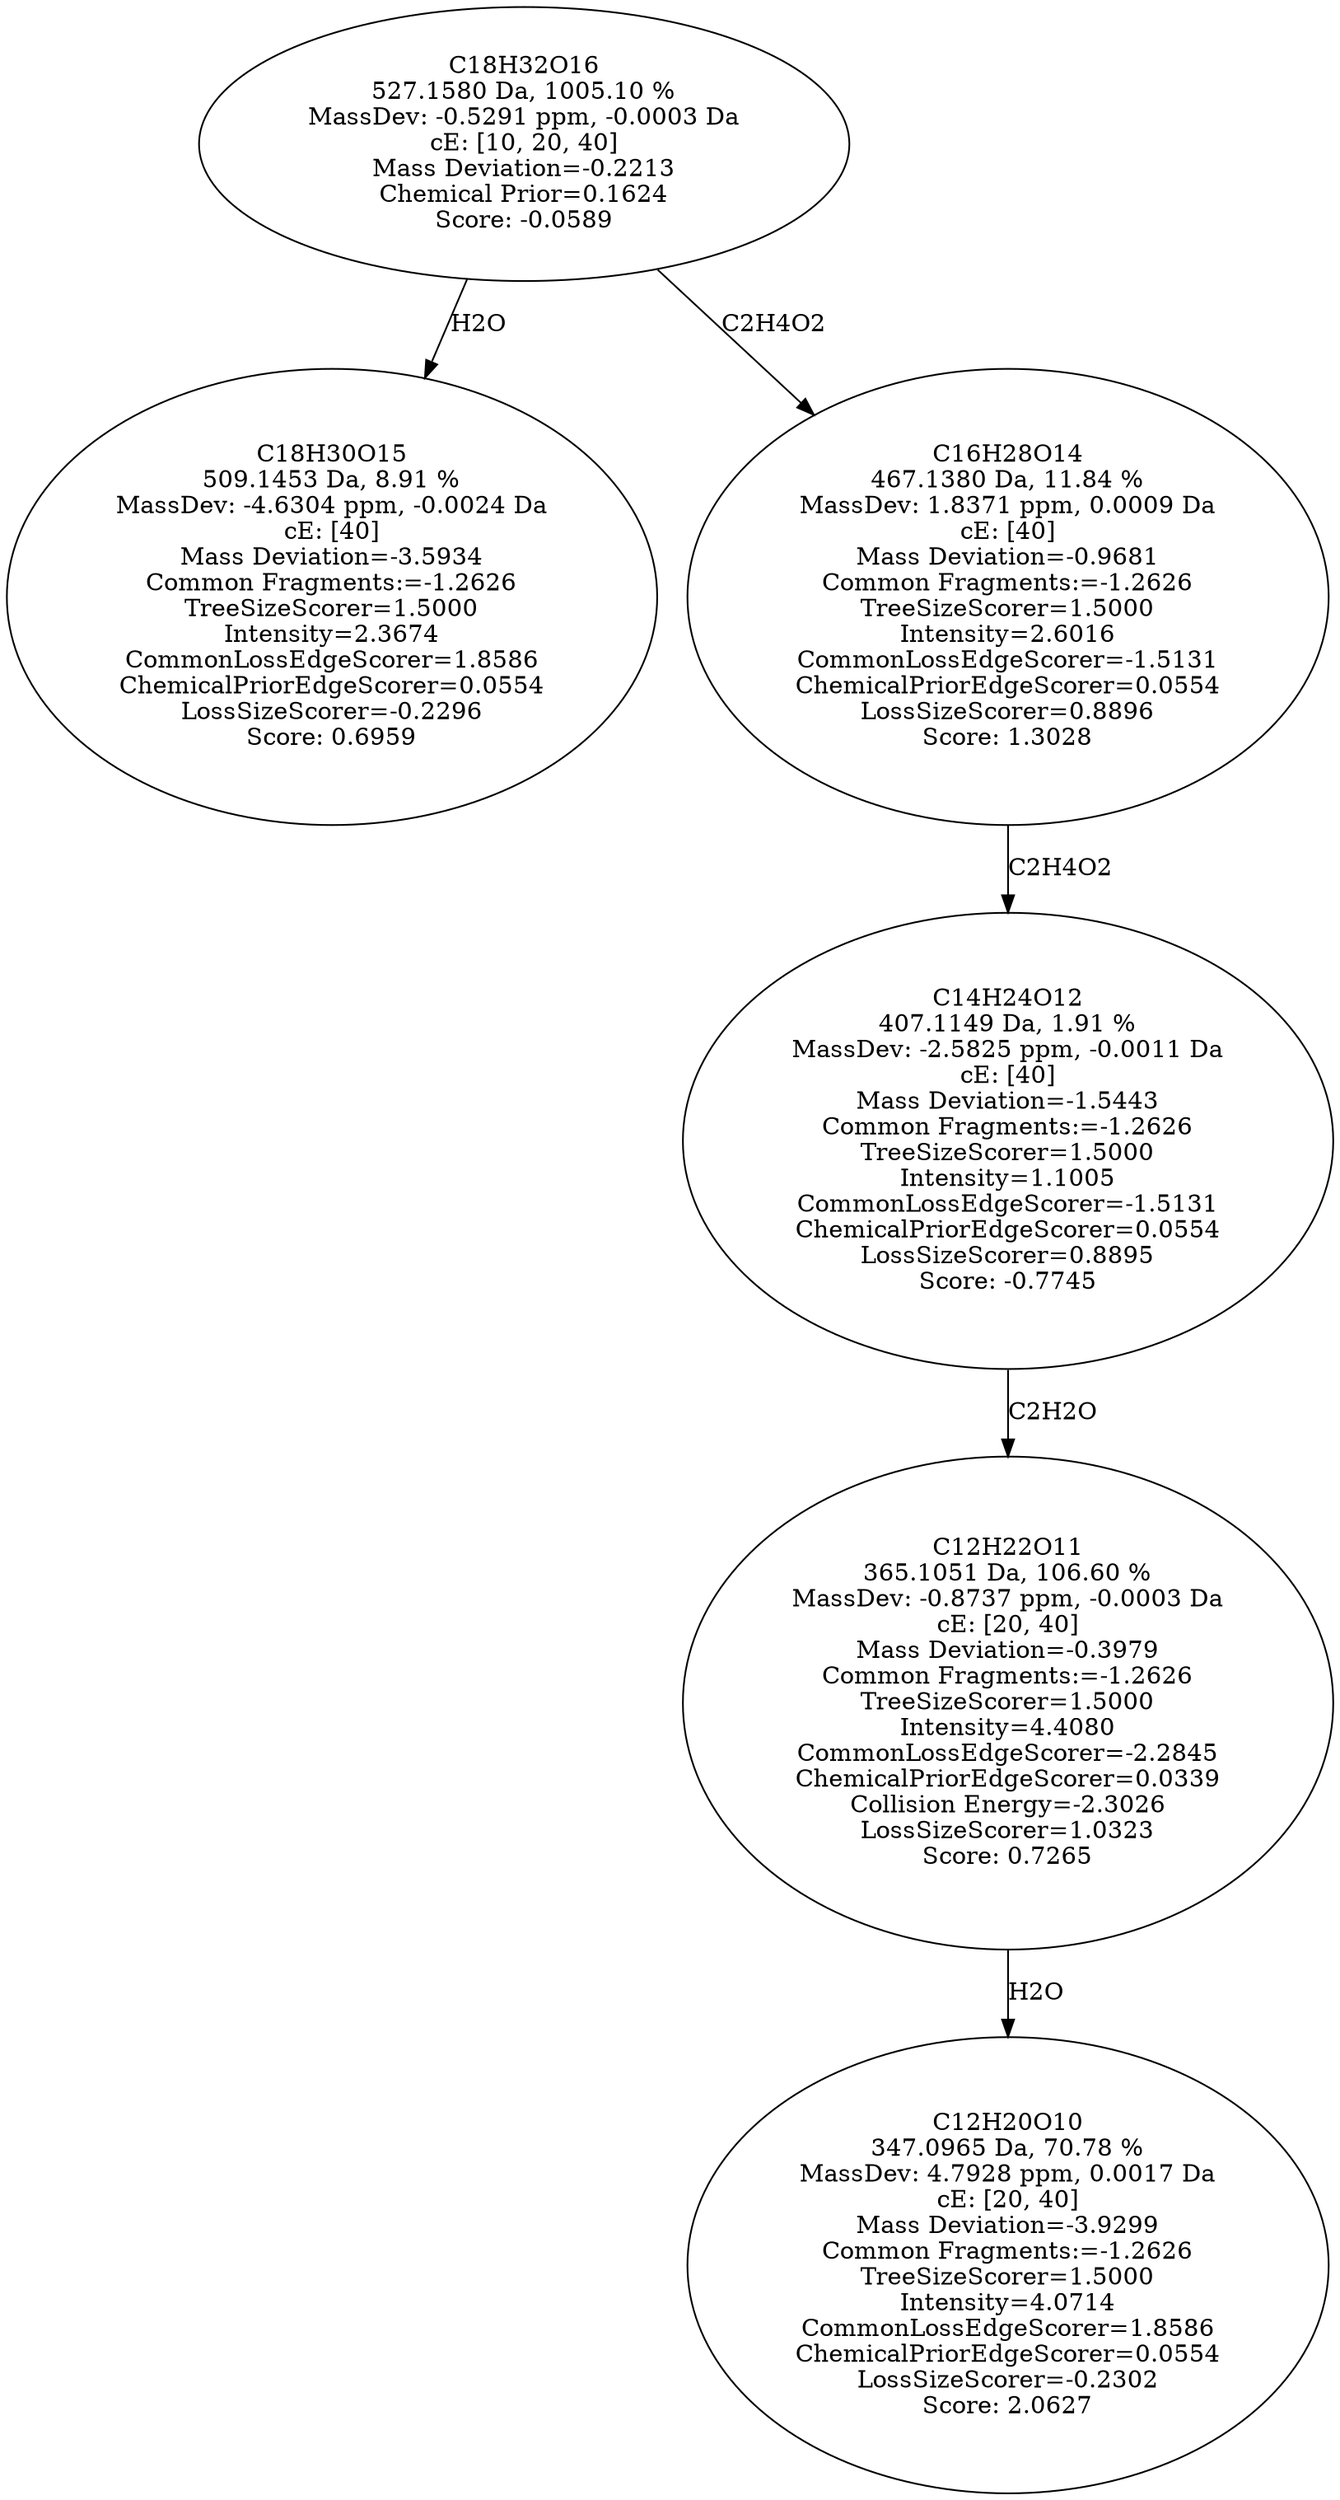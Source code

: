 strict digraph {
v1 [label="C18H30O15\n509.1453 Da, 8.91 %\nMassDev: -4.6304 ppm, -0.0024 Da\ncE: [40]\nMass Deviation=-3.5934\nCommon Fragments:=-1.2626\nTreeSizeScorer=1.5000\nIntensity=2.3674\nCommonLossEdgeScorer=1.8586\nChemicalPriorEdgeScorer=0.0554\nLossSizeScorer=-0.2296\nScore: 0.6959"];
v2 [label="C12H20O10\n347.0965 Da, 70.78 %\nMassDev: 4.7928 ppm, 0.0017 Da\ncE: [20, 40]\nMass Deviation=-3.9299\nCommon Fragments:=-1.2626\nTreeSizeScorer=1.5000\nIntensity=4.0714\nCommonLossEdgeScorer=1.8586\nChemicalPriorEdgeScorer=0.0554\nLossSizeScorer=-0.2302\nScore: 2.0627"];
v3 [label="C12H22O11\n365.1051 Da, 106.60 %\nMassDev: -0.8737 ppm, -0.0003 Da\ncE: [20, 40]\nMass Deviation=-0.3979\nCommon Fragments:=-1.2626\nTreeSizeScorer=1.5000\nIntensity=4.4080\nCommonLossEdgeScorer=-2.2845\nChemicalPriorEdgeScorer=0.0339\nCollision Energy=-2.3026\nLossSizeScorer=1.0323\nScore: 0.7265"];
v4 [label="C14H24O12\n407.1149 Da, 1.91 %\nMassDev: -2.5825 ppm, -0.0011 Da\ncE: [40]\nMass Deviation=-1.5443\nCommon Fragments:=-1.2626\nTreeSizeScorer=1.5000\nIntensity=1.1005\nCommonLossEdgeScorer=-1.5131\nChemicalPriorEdgeScorer=0.0554\nLossSizeScorer=0.8895\nScore: -0.7745"];
v5 [label="C16H28O14\n467.1380 Da, 11.84 %\nMassDev: 1.8371 ppm, 0.0009 Da\ncE: [40]\nMass Deviation=-0.9681\nCommon Fragments:=-1.2626\nTreeSizeScorer=1.5000\nIntensity=2.6016\nCommonLossEdgeScorer=-1.5131\nChemicalPriorEdgeScorer=0.0554\nLossSizeScorer=0.8896\nScore: 1.3028"];
v6 [label="C18H32O16\n527.1580 Da, 1005.10 %\nMassDev: -0.5291 ppm, -0.0003 Da\ncE: [10, 20, 40]\nMass Deviation=-0.2213\nChemical Prior=0.1624\nScore: -0.0589"];
v6 -> v1 [label="H2O"];
v3 -> v2 [label="H2O"];
v4 -> v3 [label="C2H2O"];
v5 -> v4 [label="C2H4O2"];
v6 -> v5 [label="C2H4O2"];
}